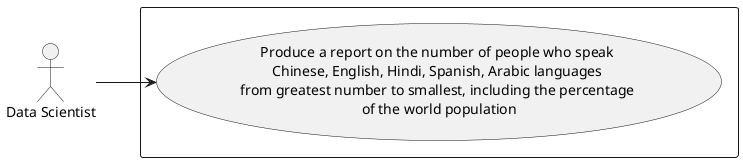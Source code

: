 @startuml
left to right direction
actor "Data Scientist" as DS

rectangle {
    (Produce a report on the number of people who speak \nChinese, English, Hindi, Spanish, Arabic languages \nfrom greatest number to smallest, including the percentage \nof the world population) as UC32
}

DS --> UC32

@enduml
